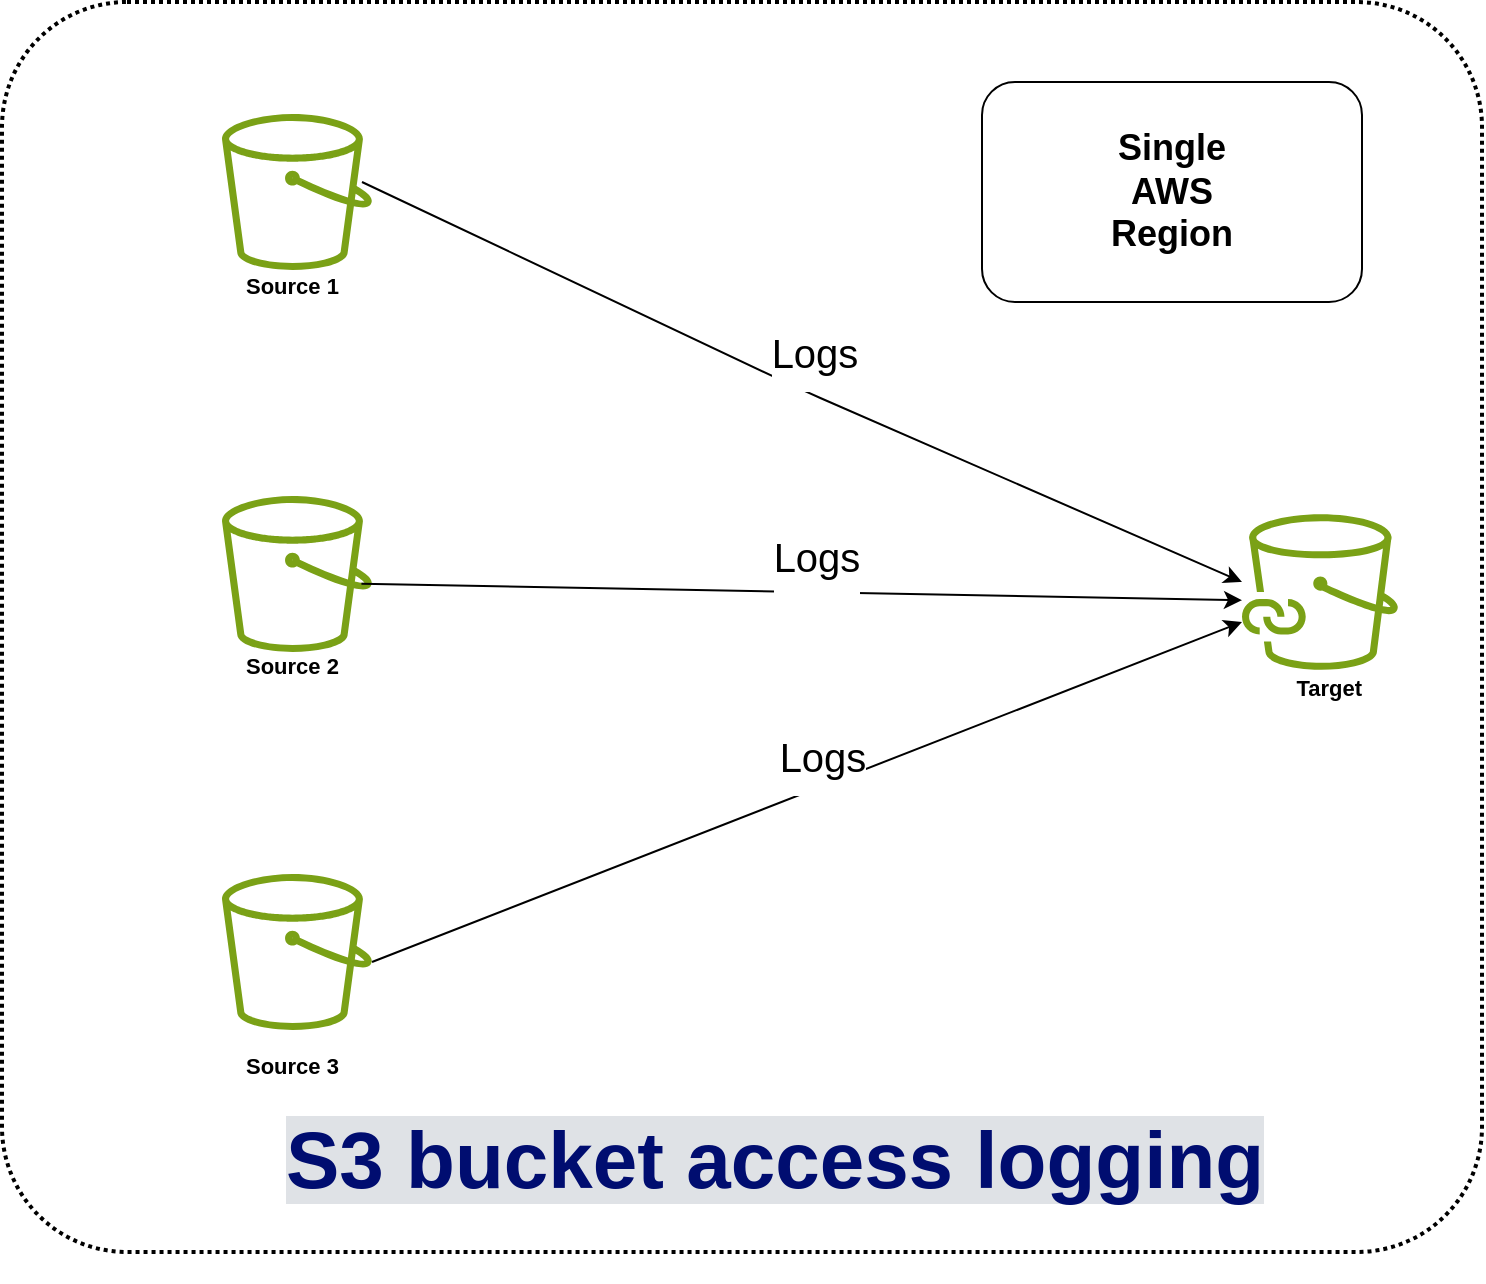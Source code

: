 <mxfile version="23.1.2" type="github">
  <diagram name="Page-1" id="qfYv3HW8d28wWqp7IwYZ">
    <mxGraphModel dx="1059" dy="949" grid="1" gridSize="10" guides="1" tooltips="1" connect="1" arrows="1" fold="1" page="1" pageScale="1" pageWidth="850" pageHeight="1100" math="0" shadow="0">
      <root>
        <mxCell id="0" />
        <mxCell id="1" parent="0" />
        <mxCell id="Zgjegqcf9QsJX_5Xdk9B-32" value="S3 bucket access logging" style="rounded=1;arcSize=10;dashed=1;fillColor=none;gradientColor=none;dashPattern=1 1;strokeWidth=2;fontColor=none;labelBackgroundColor=default;noLabel=1;whiteSpace=wrap;" vertex="1" parent="1">
          <mxGeometry x="960" y="280" width="740" height="625" as="geometry" />
        </mxCell>
        <mxCell id="Zgjegqcf9QsJX_5Xdk9B-35" value="" style="outlineConnect=0;fontColor=#232F3E;gradientColor=none;fillColor=#7AA116;strokeColor=none;dashed=0;verticalLabelPosition=bottom;verticalAlign=top;align=center;html=1;fontSize=12;fontStyle=0;aspect=fixed;pointerEvents=1;shape=mxgraph.aws4.bucket;rounded=1;" vertex="1" parent="1">
          <mxGeometry x="1070" y="336" width="75" height="78" as="geometry" />
        </mxCell>
        <mxCell id="Zgjegqcf9QsJX_5Xdk9B-36" value="" style="endArrow=classic;html=1;rounded=1;" edge="1" parent="1">
          <mxGeometry relative="1" as="geometry">
            <mxPoint x="1140" y="370" as="sourcePoint" />
            <mxPoint x="1580" y="570" as="targetPoint" />
            <Array as="points">
              <mxPoint x="1360" y="474" />
            </Array>
          </mxGeometry>
        </mxCell>
        <mxCell id="Zgjegqcf9QsJX_5Xdk9B-37" value="&lt;p style=&quot;line-height: 70%;&quot;&gt;&lt;font style=&quot;font-size: 20px;&quot;&gt;Logs&lt;/font&gt;&lt;/p&gt;" style="edgeLabel;resizable=0;html=1;align=center;verticalAlign=middle;rounded=1;" connectable="0" vertex="1" parent="Zgjegqcf9QsJX_5Xdk9B-36">
          <mxGeometry relative="1" as="geometry">
            <mxPoint x="7" y="-15" as="offset" />
          </mxGeometry>
        </mxCell>
        <mxCell id="Zgjegqcf9QsJX_5Xdk9B-38" value="&lt;b&gt;Source 1&lt;/b&gt;" style="edgeLabel;resizable=0;html=1;align=left;verticalAlign=bottom;rounded=1;" connectable="0" vertex="1" parent="Zgjegqcf9QsJX_5Xdk9B-36">
          <mxGeometry x="-1" relative="1" as="geometry">
            <mxPoint x="-60" y="60" as="offset" />
          </mxGeometry>
        </mxCell>
        <mxCell id="Zgjegqcf9QsJX_5Xdk9B-39" value="" style="outlineConnect=0;fontColor=#232F3E;gradientColor=none;fillColor=#7AA116;strokeColor=none;dashed=0;verticalLabelPosition=bottom;verticalAlign=top;align=center;html=1;fontSize=12;fontStyle=0;aspect=fixed;pointerEvents=1;shape=mxgraph.aws4.bucket;rounded=1;" vertex="1" parent="1">
          <mxGeometry x="1070" y="527" width="75" height="78" as="geometry" />
        </mxCell>
        <mxCell id="Zgjegqcf9QsJX_5Xdk9B-40" value="" style="outlineConnect=0;fontColor=#232F3E;gradientColor=none;fillColor=#7AA116;strokeColor=none;dashed=0;verticalLabelPosition=bottom;verticalAlign=top;align=center;html=1;fontSize=12;fontStyle=0;aspect=fixed;pointerEvents=1;shape=mxgraph.aws4.bucket;rounded=1;" vertex="1" parent="1">
          <mxGeometry x="1070" y="716" width="75" height="78" as="geometry" />
        </mxCell>
        <mxCell id="Zgjegqcf9QsJX_5Xdk9B-41" value="" style="endArrow=classic;html=1;rounded=1;" edge="1" parent="1">
          <mxGeometry relative="1" as="geometry">
            <mxPoint x="1139.71" y="570.86" as="sourcePoint" />
            <mxPoint x="1579.997" y="579.133" as="targetPoint" />
          </mxGeometry>
        </mxCell>
        <mxCell id="Zgjegqcf9QsJX_5Xdk9B-42" value="&lt;p style=&quot;line-height: 70%;&quot;&gt;&lt;font style=&quot;font-size: 20px;&quot;&gt;Logs&lt;/font&gt;&lt;/p&gt;" style="edgeLabel;resizable=0;html=1;align=center;verticalAlign=middle;rounded=1;" connectable="0" vertex="1" parent="Zgjegqcf9QsJX_5Xdk9B-41">
          <mxGeometry relative="1" as="geometry">
            <mxPoint x="7" y="-15" as="offset" />
          </mxGeometry>
        </mxCell>
        <mxCell id="Zgjegqcf9QsJX_5Xdk9B-43" value="&lt;b&gt;Source 2&lt;/b&gt;" style="edgeLabel;resizable=0;html=1;align=left;verticalAlign=bottom;rounded=1;" connectable="0" vertex="1" parent="Zgjegqcf9QsJX_5Xdk9B-41">
          <mxGeometry x="-1" relative="1" as="geometry">
            <mxPoint x="-60" y="50" as="offset" />
          </mxGeometry>
        </mxCell>
        <mxCell id="Zgjegqcf9QsJX_5Xdk9B-44" value="&lt;b&gt;Target&lt;/b&gt;" style="edgeLabel;resizable=0;html=1;align=right;verticalAlign=bottom;rounded=1;" connectable="0" vertex="1" parent="Zgjegqcf9QsJX_5Xdk9B-41">
          <mxGeometry x="1" relative="1" as="geometry">
            <mxPoint x="60" y="52" as="offset" />
          </mxGeometry>
        </mxCell>
        <mxCell id="Zgjegqcf9QsJX_5Xdk9B-45" value="" style="outlineConnect=0;fontColor=#232F3E;gradientColor=none;fillColor=#7AA116;strokeColor=none;dashed=0;verticalLabelPosition=bottom;verticalAlign=top;align=center;html=1;fontSize=12;fontStyle=0;aspect=fixed;pointerEvents=1;shape=mxgraph.aws4.file_cache_s3_linked_datasets;rounded=1;" vertex="1" parent="1">
          <mxGeometry x="1580" y="536" width="78" height="78" as="geometry" />
        </mxCell>
        <mxCell id="Zgjegqcf9QsJX_5Xdk9B-46" value="" style="endArrow=classic;html=1;rounded=1;" edge="1" parent="1">
          <mxGeometry relative="1" as="geometry">
            <mxPoint x="1145" y="760" as="sourcePoint" />
            <mxPoint x="1580" y="590" as="targetPoint" />
          </mxGeometry>
        </mxCell>
        <mxCell id="Zgjegqcf9QsJX_5Xdk9B-47" value="&lt;p style=&quot;line-height: 70%;&quot;&gt;&lt;font style=&quot;font-size: 20px;&quot;&gt;Logs&lt;/font&gt;&lt;/p&gt;" style="edgeLabel;resizable=0;html=1;align=center;verticalAlign=middle;rounded=1;" connectable="0" vertex="1" parent="Zgjegqcf9QsJX_5Xdk9B-46">
          <mxGeometry relative="1" as="geometry">
            <mxPoint x="7" y="-15" as="offset" />
          </mxGeometry>
        </mxCell>
        <mxCell id="Zgjegqcf9QsJX_5Xdk9B-48" value="&lt;b&gt;Source 3&lt;/b&gt;" style="edgeLabel;resizable=0;html=1;align=left;verticalAlign=bottom;rounded=1;" connectable="0" vertex="1" parent="Zgjegqcf9QsJX_5Xdk9B-46">
          <mxGeometry x="-1" relative="1" as="geometry">
            <mxPoint x="-65" y="60" as="offset" />
          </mxGeometry>
        </mxCell>
        <mxCell id="Zgjegqcf9QsJX_5Xdk9B-49" value="&lt;h2&gt;Single&lt;br&gt;AWS&lt;br&gt;Region&lt;/h2&gt;" style="rounded=1;whiteSpace=wrap;html=1;" vertex="1" parent="1">
          <mxGeometry x="1450" y="320" width="190" height="110" as="geometry" />
        </mxCell>
        <mxCell id="Zgjegqcf9QsJX_5Xdk9B-53" value="&lt;h2 class=&quot;wp-block-heading&quot; style=&quot;box-sizing: border-box; font-size: 40px; line-height: 44px; font-family: &amp;quot;rework headline&amp;quot;, Helvetica, Arial, Lucida, sans-serif; margin: 1.5em 0px 0.5em; font-weight: 600; color: rgb(0, 13, 112); font-style: normal; font-variant-ligatures: normal; font-variant-caps: normal; letter-spacing: normal; orphans: 2; text-align: start; text-indent: 0px; text-transform: none; widows: 2; word-spacing: 0px; -webkit-text-stroke-width: 0px; background-color: rgb(223, 226, 230); text-decoration-thickness: initial; text-decoration-style: initial; text-decoration-color: initial;&quot;&gt;S3 bucket access logging&lt;/h2&gt;" style="text;whiteSpace=wrap;html=1;" vertex="1" parent="1">
          <mxGeometry x="1100" y="770" width="520" height="150" as="geometry" />
        </mxCell>
      </root>
    </mxGraphModel>
  </diagram>
</mxfile>
